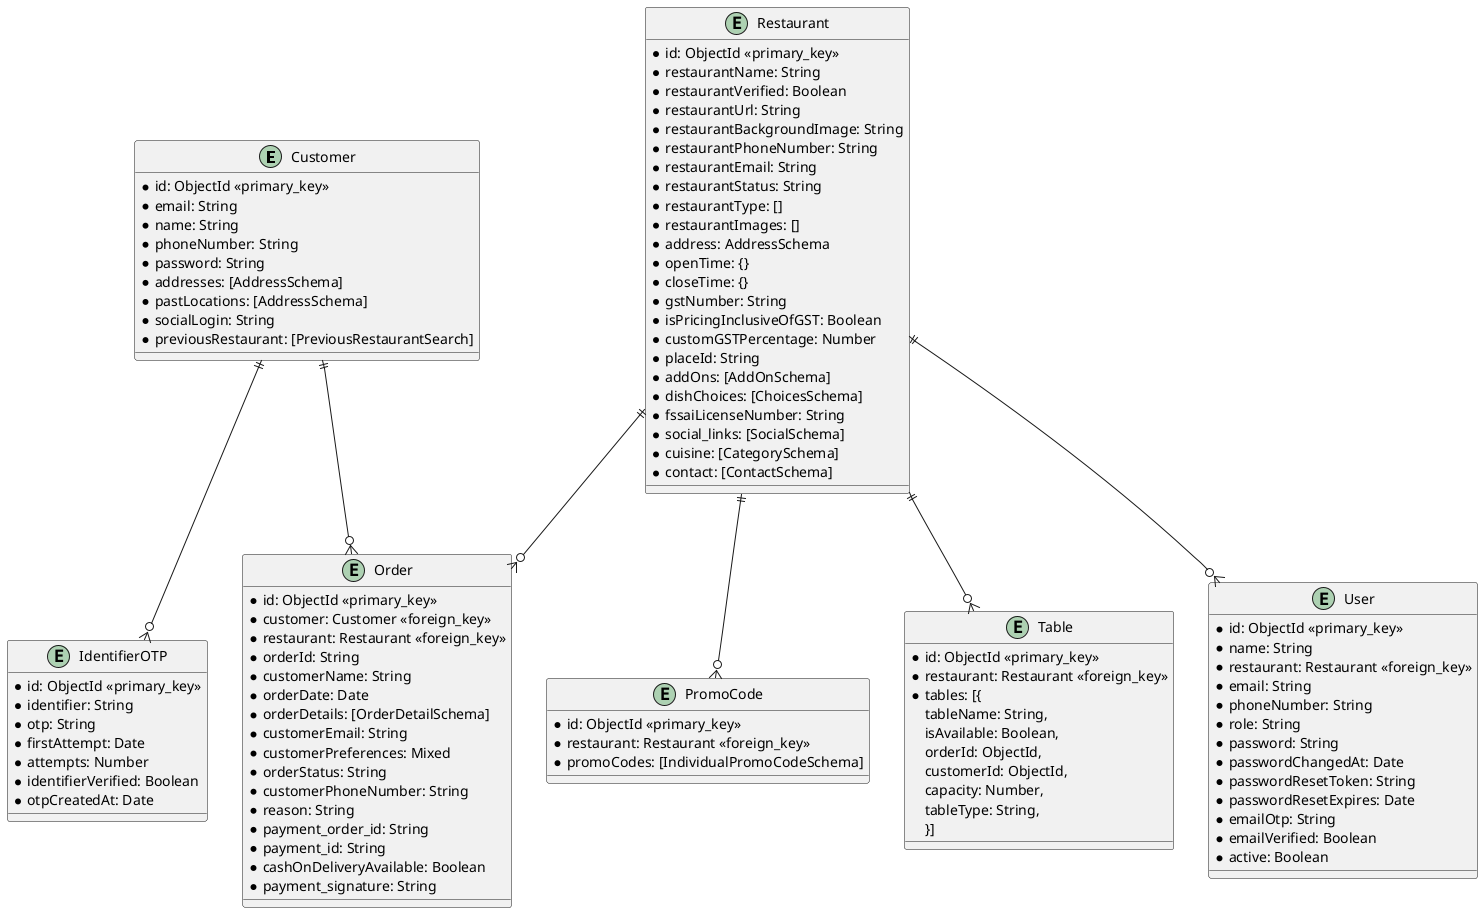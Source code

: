 @startuml


entity Customer {
    * id: ObjectId <<primary_key>>
    * email: String
    * name: String
    * phoneNumber: String
    * password: String
    * addresses: [AddressSchema]
    * pastLocations: [AddressSchema]
    * socialLogin: String
    * previousRestaurant: [PreviousRestaurantSearch]
}

entity IdentifierOTP {
    * id: ObjectId <<primary_key>>
    * identifier: String
    * otp: String
    * firstAttempt: Date
    * attempts: Number
    * identifierVerified: Boolean
    * otpCreatedAt: Date
}

entity Order {
    * id: ObjectId <<primary_key>>
    * customer: Customer <<foreign_key>>
    * restaurant: Restaurant <<foreign_key>>
    * orderId: String
    * customerName: String
    * orderDate: Date
    * orderDetails: [OrderDetailSchema]
    * customerEmail: String
    * customerPreferences: Mixed
    * orderStatus: String
    * customerPhoneNumber: String
    * reason: String
    * payment_order_id: String
    * payment_id: String
    * cashOnDeliveryAvailable: Boolean
    * payment_signature: String
}

entity PromoCode {
    * id: ObjectId <<primary_key>>
    * restaurant: Restaurant <<foreign_key>>
    * promoCodes: [IndividualPromoCodeSchema]
}

entity Restaurant {
    * id: ObjectId <<primary_key>>
    * restaurantName: String
    * restaurantVerified: Boolean
    * restaurantUrl: String
    * restaurantBackgroundImage: String
    * restaurantPhoneNumber: String
    * restaurantEmail: String
    * restaurantStatus: String
    * restaurantType: []
    * restaurantImages: []
    * address: AddressSchema
    * openTime: {}
    * closeTime: {}
    * gstNumber: String
    * isPricingInclusiveOfGST: Boolean
    * customGSTPercentage: Number
    * placeId: String
    * addOns: [AddOnSchema]
    * dishChoices: [ChoicesSchema]
    * fssaiLicenseNumber: String
    * social_links: [SocialSchema]
    * cuisine: [CategorySchema]
    * contact: [ContactSchema]
}

entity Table {
    * id: ObjectId <<primary_key>>
    * restaurant: Restaurant <<foreign_key>>
    * tables: [{
        tableName: String,
        isAvailable: Boolean,
        orderId: ObjectId,
        customerId: ObjectId,
        capacity: Number,
        tableType: String,
    }]
}

entity User {
    * id: ObjectId <<primary_key>>
    * name: String
    * restaurant: Restaurant <<foreign_key>>
    * email: String
    * phoneNumber: String
    * role: String
    * password: String
    * passwordChangedAt: Date
    * passwordResetToken: String
    * passwordResetExpires: Date
    * emailOtp: String
    * emailVerified: Boolean
    * active: Boolean
}
' Type Symbol
' Zero or One |o--
' Exactly One ||--
' Zero or Many }o--
' One or Many }|--

Customer ||--o{ Order
Customer ||--o{ IdentifierOTP
Restaurant ||--o{ Order
Restaurant ||--o{ PromoCode
Restaurant ||--o{ Table
Restaurant ||--o{ User


@enduml

erDiagram
    CUSTOMER ||--o{ ORDER : places
    CUSTOMER {
        string name
        string custNumber
        string sector
    }
    ORDER ||--|{ LINE-ITEM : contains
    ORDER {
        int orderNumber
        string deliveryAddress
    }
    LINE-ITEM {
        string productCode
        int quantity
        float pricePerUnit
    }


erDiagram
    CUSTOMER ||--o{ ORDER : places
    CUSTOMER {
        string name
        string custNumber
        string sector
    }
    ORDER ||--|{ LINE-ITEM : contains
    ORDER {
        int orderNumber
        string deliveryAddress
    }
    LINE-ITEM {
        string productCode
        int quantity
        float pricePerUnit
    }